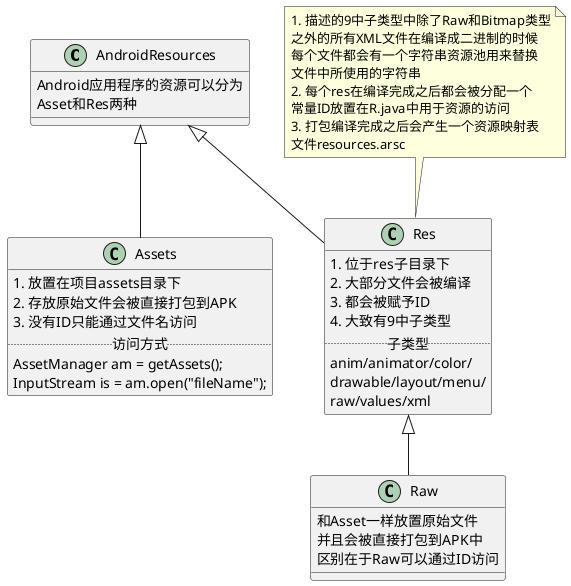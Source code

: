 @startuml
class AndroidResources{
  Android应用程序的资源可以分为
  Asset和Res两种
}

class Assets{
  1. 放置在项目assets目录下
  2. 存放原始文件会被直接打包到APK
  3. 没有ID只能通过文件名访问
  ..访问方式..
  AssetManager am = getAssets();
  InputStream is = am.open("fileName");
}

class Res{
  1. 位于res子目录下
  2. 大部分文件会被编译
  3. 都会被赋予ID
  4. 大致有9中子类型
  ..子类型..
  anim/animator/color/
  drawable/layout/menu/
  raw/values/xml
}

class Raw{
  和Asset一样放置原始文件
  并且会被直接打包到APK中
  区别在于Raw可以通过ID访问
}

AndroidResources <|-- Assets
AndroidResources <|-- Res
Res <|-- Raw

note as res
1. 描述的9中子类型中除了Raw和Bitmap类型
之外的所有XML文件在编译成二进制的时候
每个文件都会有一个字符串资源池用来替换
文件中所使用的字符串
2. 每个res在编译完成之后都会被分配一个
常量ID放置在R.java中用于资源的访问
3. 打包编译完成之后会产生一个资源映射表
文件resources.arsc
end note
res .. Res
@enduml
